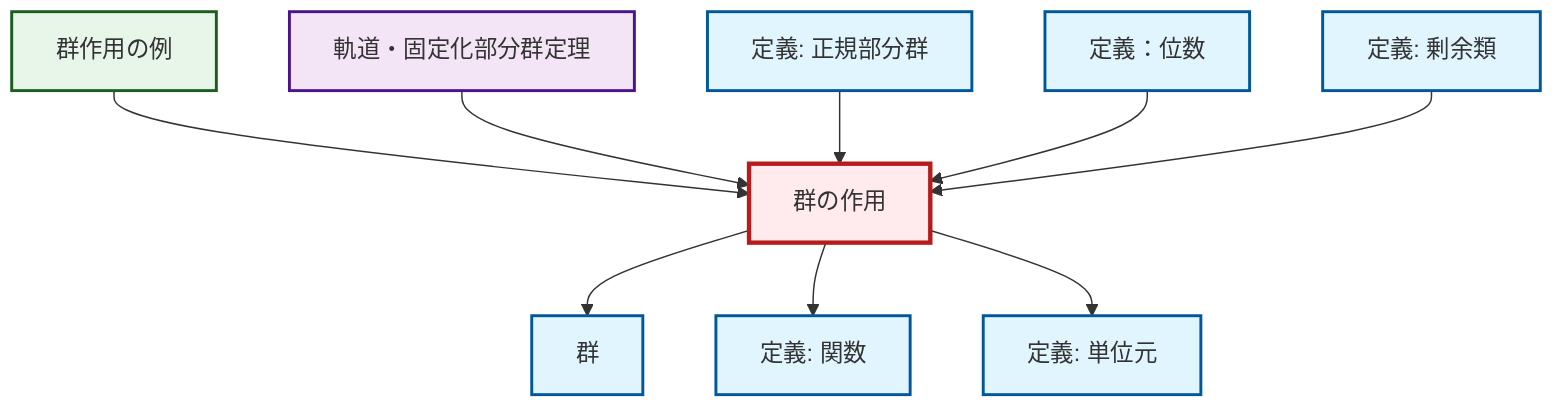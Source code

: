 graph TD
    classDef definition fill:#e1f5fe,stroke:#01579b,stroke-width:2px
    classDef theorem fill:#f3e5f5,stroke:#4a148c,stroke-width:2px
    classDef axiom fill:#fff3e0,stroke:#e65100,stroke-width:2px
    classDef example fill:#e8f5e9,stroke:#1b5e20,stroke-width:2px
    classDef current fill:#ffebee,stroke:#b71c1c,stroke-width:3px
    def-group["群"]:::definition
    def-order["定義：位数"]:::definition
    def-function["定義: 関数"]:::definition
    def-group-action["群の作用"]:::definition
    def-coset["定義: 剰余類"]:::definition
    thm-orbit-stabilizer["軌道・固定化部分群定理"]:::theorem
    def-normal-subgroup["定義: 正規部分群"]:::definition
    def-identity-element["定義: 単位元"]:::definition
    ex-group-action-examples["群作用の例"]:::example
    def-group-action --> def-group
    ex-group-action-examples --> def-group-action
    thm-orbit-stabilizer --> def-group-action
    def-normal-subgroup --> def-group-action
    def-order --> def-group-action
    def-coset --> def-group-action
    def-group-action --> def-function
    def-group-action --> def-identity-element
    class def-group-action current